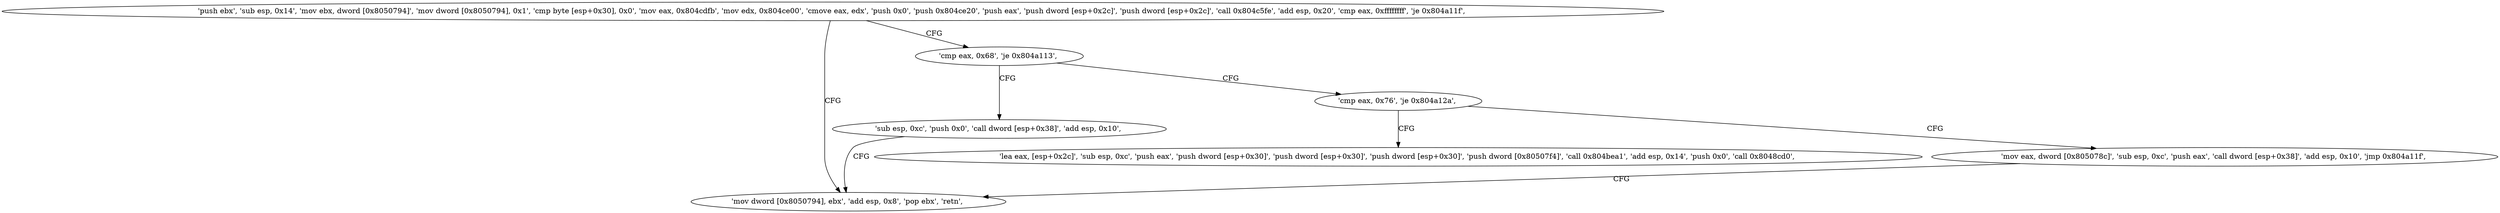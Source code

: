 digraph "func" {
"134521012" [label = "'push ebx', 'sub esp, 0x14', 'mov ebx, dword [0x8050794]', 'mov dword [0x8050794], 0x1', 'cmp byte [esp+0x30], 0x0', 'mov eax, 0x804cdfb', 'mov edx, 0x804ce00', 'cmove eax, edx', 'push 0x0', 'push 0x804ce20', 'push eax', 'push dword [esp+0x2c]', 'push dword [esp+0x2c]', 'call 0x804c5fe', 'add esp, 0x20', 'cmp eax, 0xffffffff', 'je 0x804a11f', " ]
"134521119" [label = "'mov dword [0x8050794], ebx', 'add esp, 0x8', 'pop ebx', 'retn', " ]
"134521079" [label = "'cmp eax, 0x68', 'je 0x804a113', " ]
"134521107" [label = "'sub esp, 0xc', 'push 0x0', 'call dword [esp+0x38]', 'add esp, 0x10', " ]
"134521084" [label = "'cmp eax, 0x76', 'je 0x804a12a', " ]
"134521130" [label = "'lea eax, [esp+0x2c]', 'sub esp, 0xc', 'push eax', 'push dword [esp+0x30]', 'push dword [esp+0x30]', 'push dword [esp+0x30]', 'push dword [0x80507f4]', 'call 0x804bea1', 'add esp, 0x14', 'push 0x0', 'call 0x8048cd0', " ]
"134521089" [label = "'mov eax, dword [0x805078c]', 'sub esp, 0xc', 'push eax', 'call dword [esp+0x38]', 'add esp, 0x10', 'jmp 0x804a11f', " ]
"134521012" -> "134521119" [ label = "CFG" ]
"134521012" -> "134521079" [ label = "CFG" ]
"134521079" -> "134521107" [ label = "CFG" ]
"134521079" -> "134521084" [ label = "CFG" ]
"134521107" -> "134521119" [ label = "CFG" ]
"134521084" -> "134521130" [ label = "CFG" ]
"134521084" -> "134521089" [ label = "CFG" ]
"134521089" -> "134521119" [ label = "CFG" ]
}
